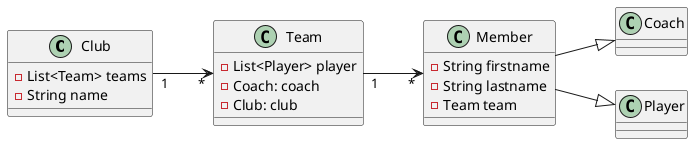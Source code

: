 @startuml

left to right direction

class Club{
    -List<Team> teams
    -String name
}
class Member{
    -String firstname
    -String lastname
    -Team team
}
class Coach{

}

class Player{

}
class Team{
    -List<Player> player
    -Coach: coach
    -Club: club
}

Club"1"-->"*"Team
Team"1"-->"*"Member
Member --|> Coach
Member --|> Player

@enduml